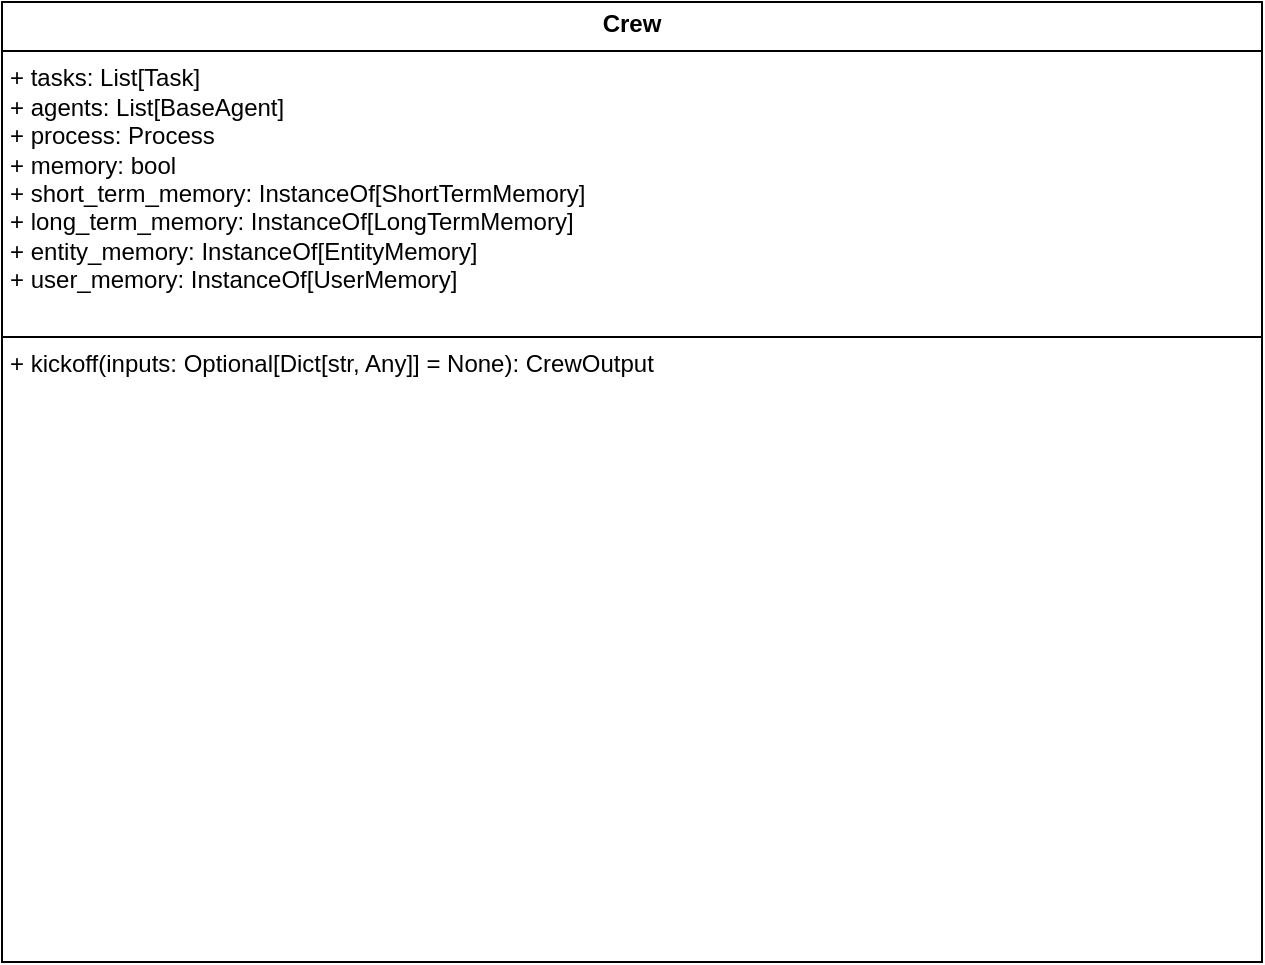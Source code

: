 <mxfile version="26.1.1">
  <diagram name="第 1 页" id="-BaNoUugiwYzebCEKoev">
    <mxGraphModel dx="2074" dy="1145" grid="1" gridSize="10" guides="1" tooltips="1" connect="1" arrows="1" fold="1" page="1" pageScale="1" pageWidth="827" pageHeight="1169" math="0" shadow="0">
      <root>
        <mxCell id="0" />
        <mxCell id="1" parent="0" />
        <mxCell id="Sl_HlqoN857xHlnW44qM-2" value="&lt;p style=&quot;margin:0px;margin-top:4px;text-align:center;&quot;&gt;&lt;b&gt;Crew&lt;/b&gt;&lt;/p&gt;&lt;hr size=&quot;1&quot; style=&quot;border-style:solid;&quot;&gt;&lt;p style=&quot;margin:0px;margin-left:4px;&quot;&gt;+ tasks: List[Task]&lt;/p&gt;&lt;p style=&quot;margin:0px;margin-left:4px;&quot;&gt;+ agents: List[BaseAgent]&lt;/p&gt;&lt;p style=&quot;margin:0px;margin-left:4px;&quot;&gt;+ process: Process&lt;/p&gt;&lt;p style=&quot;margin:0px;margin-left:4px;&quot;&gt;+ memory: bool&lt;/p&gt;&lt;p style=&quot;margin:0px;margin-left:4px;&quot;&gt;+ short_term_memory: InstanceOf[ShortTermMemory]&lt;/p&gt;&lt;p style=&quot;margin:0px;margin-left:4px;&quot;&gt;+ long_term_memory: InstanceOf[LongTermMemory]&lt;/p&gt;&lt;p style=&quot;margin:0px;margin-left:4px;&quot;&gt;+ entity_memory: InstanceOf[EntityMemory]&lt;/p&gt;&lt;p style=&quot;margin:0px;margin-left:4px;&quot;&gt;+ user_memory: InstanceOf[UserMemory]&lt;/p&gt;&lt;p style=&quot;margin:0px;margin-left:4px;&quot;&gt;&lt;br&gt;&lt;/p&gt;&lt;hr size=&quot;1&quot; style=&quot;border-style:solid;&quot;&gt;&lt;p style=&quot;margin:0px;margin-left:4px;&quot;&gt;+ kickoff(inputs: Optional[Dict[str, Any]] = None): CrewOutput&lt;/p&gt;" style="verticalAlign=top;align=left;overflow=fill;html=1;whiteSpace=wrap;" vertex="1" parent="1">
          <mxGeometry x="50" y="410" width="630" height="480" as="geometry" />
        </mxCell>
      </root>
    </mxGraphModel>
  </diagram>
</mxfile>
